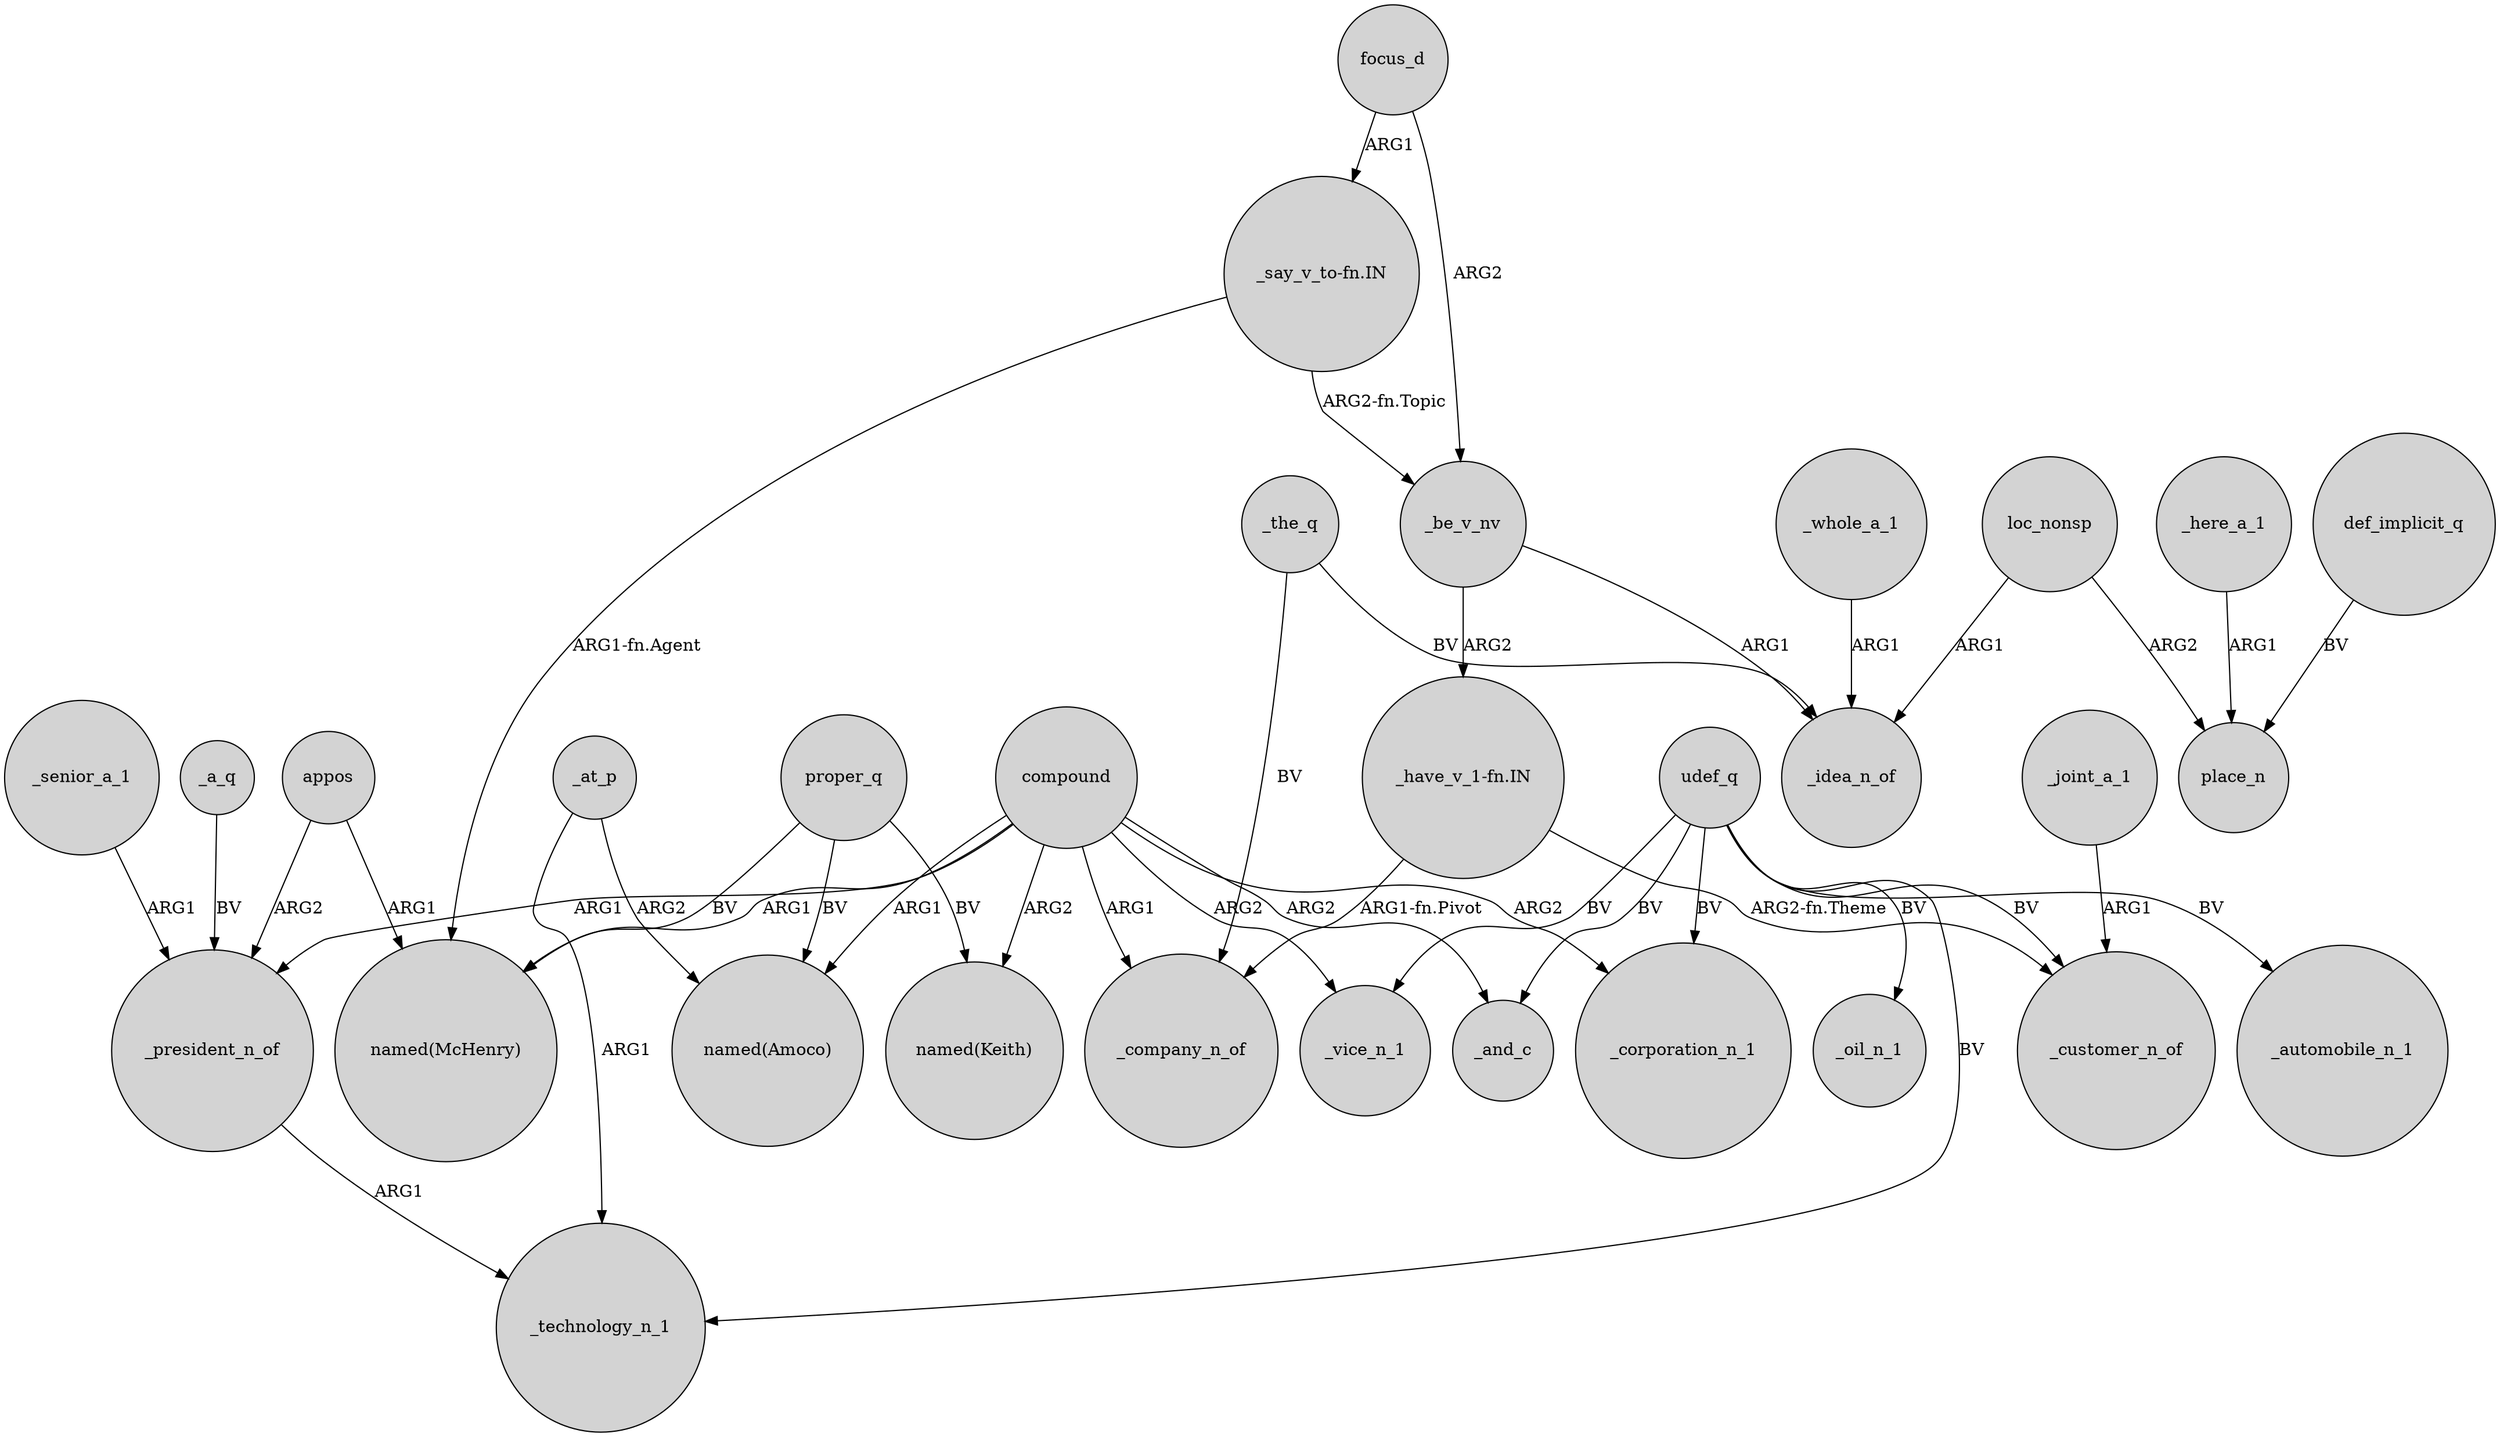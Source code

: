 digraph {
	node [shape=circle style=filled]
	compound -> _vice_n_1 [label=ARG2]
	_here_a_1 -> place_n [label=ARG1]
	_be_v_nv -> _idea_n_of [label=ARG1]
	_at_p -> _technology_n_1 [label=ARG1]
	udef_q -> _automobile_n_1 [label=BV]
	_president_n_of -> _technology_n_1 [label=ARG1]
	compound -> "named(Keith)" [label=ARG2]
	compound -> _corporation_n_1 [label=ARG2]
	"_say_v_to-fn.IN" -> "named(McHenry)" [label="ARG1-fn.Agent"]
	def_implicit_q -> place_n [label=BV]
	_senior_a_1 -> _president_n_of [label=ARG1]
	udef_q -> _vice_n_1 [label=BV]
	focus_d -> "_say_v_to-fn.IN" [label=ARG1]
	_the_q -> _company_n_of [label=BV]
	"_have_v_1-fn.IN" -> _customer_n_of [label="ARG2-fn.Theme"]
	compound -> _company_n_of [label=ARG1]
	appos -> _president_n_of [label=ARG2]
	udef_q -> _corporation_n_1 [label=BV]
	_be_v_nv -> "_have_v_1-fn.IN" [label=ARG2]
	compound -> _and_c [label=ARG2]
	appos -> "named(McHenry)" [label=ARG1]
	compound -> _president_n_of [label=ARG1]
	_the_q -> _idea_n_of [label=BV]
	loc_nonsp -> _idea_n_of [label=ARG1]
	proper_q -> "named(McHenry)" [label=BV]
	focus_d -> _be_v_nv [label=ARG2]
	"_say_v_to-fn.IN" -> _be_v_nv [label="ARG2-fn.Topic"]
	udef_q -> _customer_n_of [label=BV]
	proper_q -> "named(Amoco)" [label=BV]
	compound -> "named(McHenry)" [label=ARG1]
	compound -> "named(Amoco)" [label=ARG1]
	_a_q -> _president_n_of [label=BV]
	udef_q -> _oil_n_1 [label=BV]
	udef_q -> _technology_n_1 [label=BV]
	proper_q -> "named(Keith)" [label=BV]
	loc_nonsp -> place_n [label=ARG2]
	_at_p -> "named(Amoco)" [label=ARG2]
	"_have_v_1-fn.IN" -> _company_n_of [label="ARG1-fn.Pivot"]
	udef_q -> _and_c [label=BV]
	_whole_a_1 -> _idea_n_of [label=ARG1]
	_joint_a_1 -> _customer_n_of [label=ARG1]
}
